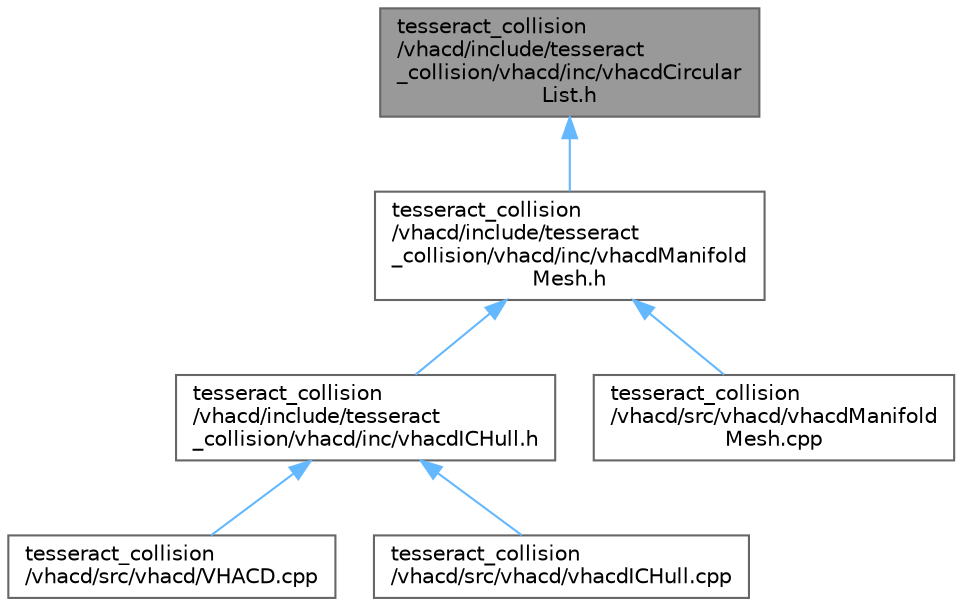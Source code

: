 digraph "tesseract_collision/vhacd/include/tesseract_collision/vhacd/inc/vhacdCircularList.h"
{
 // LATEX_PDF_SIZE
  bgcolor="transparent";
  edge [fontname=Helvetica,fontsize=10,labelfontname=Helvetica,labelfontsize=10];
  node [fontname=Helvetica,fontsize=10,shape=box,height=0.2,width=0.4];
  Node1 [label="tesseract_collision\l/vhacd/include/tesseract\l_collision/vhacd/inc/vhacdCircular\lList.h",height=0.2,width=0.4,color="gray40", fillcolor="grey60", style="filled", fontcolor="black",tooltip=" "];
  Node1 -> Node2 [dir="back",color="steelblue1",style="solid"];
  Node2 [label="tesseract_collision\l/vhacd/include/tesseract\l_collision/vhacd/inc/vhacdManifold\lMesh.h",height=0.2,width=0.4,color="grey40", fillcolor="white", style="filled",URL="$d7/dbb/vhacdManifoldMesh_8h.html",tooltip=" "];
  Node2 -> Node3 [dir="back",color="steelblue1",style="solid"];
  Node3 [label="tesseract_collision\l/vhacd/include/tesseract\l_collision/vhacd/inc/vhacdICHull.h",height=0.2,width=0.4,color="grey40", fillcolor="white", style="filled",URL="$dc/d17/vhacdICHull_8h.html",tooltip=" "];
  Node3 -> Node4 [dir="back",color="steelblue1",style="solid"];
  Node4 [label="tesseract_collision\l/vhacd/src/vhacd/VHACD.cpp",height=0.2,width=0.4,color="grey40", fillcolor="white", style="filled",URL="$d7/d02/VHACD_8cpp.html",tooltip=" "];
  Node3 -> Node5 [dir="back",color="steelblue1",style="solid"];
  Node5 [label="tesseract_collision\l/vhacd/src/vhacd/vhacdICHull.cpp",height=0.2,width=0.4,color="grey40", fillcolor="white", style="filled",URL="$d2/d97/vhacdICHull_8cpp.html",tooltip=" "];
  Node2 -> Node6 [dir="back",color="steelblue1",style="solid"];
  Node6 [label="tesseract_collision\l/vhacd/src/vhacd/vhacdManifold\lMesh.cpp",height=0.2,width=0.4,color="grey40", fillcolor="white", style="filled",URL="$df/dab/vhacdManifoldMesh_8cpp.html",tooltip=" "];
}
